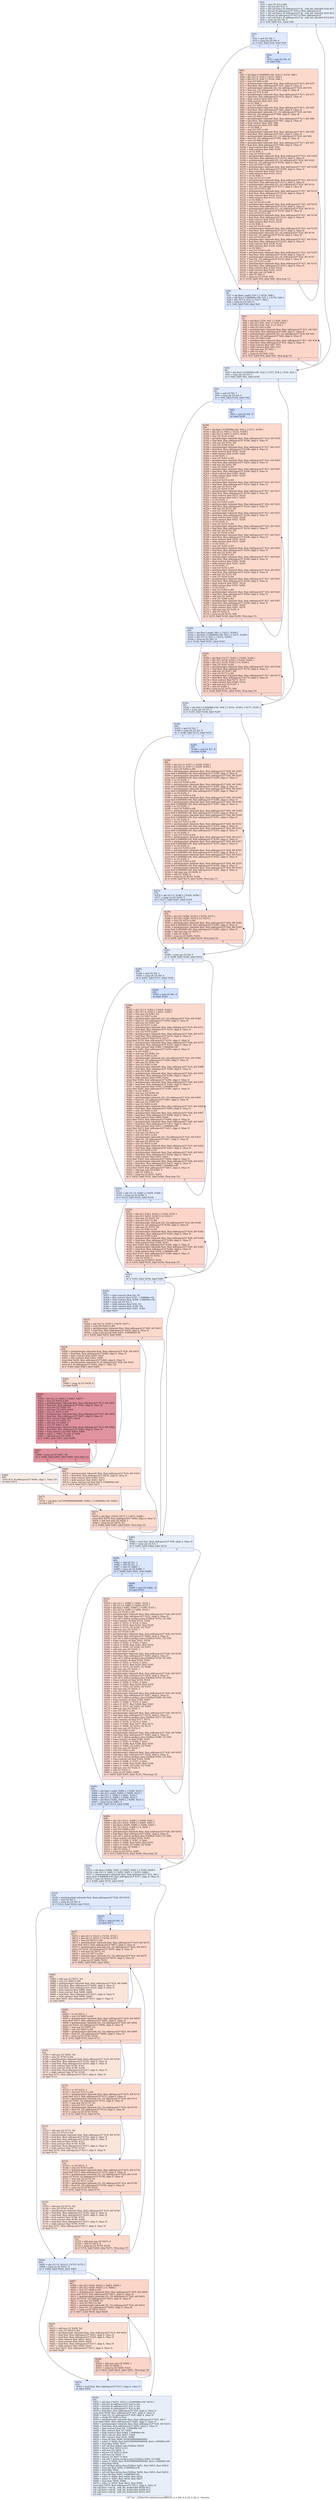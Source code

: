 digraph "CFG for '_Z20firstPeriodInductioniiiiffffiiPfS_S_S_PiS_S_S_S0_S_S0_S_' function" {
	label="CFG for '_Z20firstPeriodInductioniiiiffffiiPfS_S_S_PiS_S_S_S0_S_S0_S_' function";

	Node0x5fa3960 [shape=record,color="#3d50c3ff", style=filled, fillcolor="#cbd8ee70",label="{%22:\l  %23 = sext i32 %3 to i64\l  %24 = shl nsw i64 %23, 2\l  %25 = tail call fastcc i8 addrspace(1)* @__ockl_dm_alloc(i64 %24) #12\l  %26 = bitcast i8 addrspace(1)* %25 to float addrspace(1)*\l  %27 = tail call fastcc i8 addrspace(1)* @__ockl_dm_alloc(i64 %24) #12\l  %28 = bitcast i8 addrspace(1)* %27 to float addrspace(1)*\l  %29 = tail call fastcc i8 addrspace(1)* @__ockl_dm_alloc(i64 %23) #12\l  %30 = icmp sgt i32 %8, 0\l  br i1 %30, label %31, label %58\l|{<s0>T|<s1>F}}"];
	Node0x5fa3960:s0 -> Node0x5fa4660;
	Node0x5fa3960:s1 -> Node0x5fa46b0;
	Node0x5fa4660 [shape=record,color="#3d50c3ff", style=filled, fillcolor="#b9d0f970",label="{%31:\l31:                                               \l  %32 = and i32 %8, 7\l  %33 = icmp ult i32 %8, 8\l  br i1 %33, label %36, label %34\l|{<s0>T|<s1>F}}"];
	Node0x5fa4660:s0 -> Node0x5fa3b20;
	Node0x5fa4660:s1 -> Node0x5fa4ac0;
	Node0x5fa4ac0 [shape=record,color="#3d50c3ff", style=filled, fillcolor="#9abbff70",label="{%34:\l34:                                               \l  %35 = and i32 %8, -8\l  br label %66\l}"];
	Node0x5fa4ac0 -> Node0x5fa4c90;
	Node0x5fa3b20 [shape=record,color="#3d50c3ff", style=filled, fillcolor="#b9d0f970",label="{%36:\l36:                                               \l  %37 = phi float [ undef, %31 ], [ %156, %66 ]\l  %38 = phi float [ 0.000000e+00, %31 ], [ %156, %66 ]\l  %39 = phi i32 [ 0, %31 ], [ %157, %66 ]\l  %40 = icmp eq i32 %32, 0\l  br i1 %40, label %58, label %41\l|{<s0>T|<s1>F}}"];
	Node0x5fa3b20:s0 -> Node0x5fa46b0;
	Node0x5fa3b20:s1 -> Node0x5fa5ec0;
	Node0x5fa5ec0 [shape=record,color="#3d50c3ff", style=filled, fillcolor="#f5a08170",label="{%41:\l41:                                               \l  %42 = phi float [ %54, %41 ], [ %38, %36 ]\l  %43 = phi i32 [ %55, %41 ], [ %39, %36 ]\l  %44 = phi i32 [ %56, %41 ], [ 0, %36 ]\l  %45 = zext i32 %43 to i64\l  %46 = getelementptr inbounds float, float addrspace(1)* %11, i64 %45\l  %47 = load float, float addrspace(1)* %46, align 4, !tbaa !4\l  %48 = getelementptr inbounds i32, i32 addrspace(1)* %18, i64 %45\l  %49 = load i32, i32 addrspace(1)* %48, align 4, !tbaa !8\l  %50 = sext i32 %49 to i64\l  %51 = getelementptr inbounds float, float addrspace(1)* %17, i64 %50\l  %52 = load float, float addrspace(1)* %51, align 4, !tbaa !4\l  %53 = fmul contract float %47, %52\l  %54 = fadd contract float %42, %53\l  %55 = add nuw nsw i32 %43, 1\l  %56 = add i32 %44, 1\l  %57 = icmp eq i32 %56, %32\l  br i1 %57, label %58, label %41, !llvm.loop !10\l|{<s0>T|<s1>F}}"];
	Node0x5fa5ec0:s0 -> Node0x5fa46b0;
	Node0x5fa5ec0:s1 -> Node0x5fa5ec0;
	Node0x5fa46b0 [shape=record,color="#3d50c3ff", style=filled, fillcolor="#cbd8ee70",label="{%58:\l58:                                               \l  %59 = phi float [ 0.000000e+00, %22 ], [ %37, %36 ], [ %54, %41 ]\l  %60 = icmp sgt i32 %9, 0\l  br i1 %60, label %61, label %181\l|{<s0>T|<s1>F}}"];
	Node0x5fa46b0:s0 -> Node0x5fa7f60;
	Node0x5fa46b0:s1 -> Node0x5fa7fb0;
	Node0x5fa7f60 [shape=record,color="#3d50c3ff", style=filled, fillcolor="#b9d0f970",label="{%61:\l61:                                               \l  %62 = and i32 %9, 7\l  %63 = icmp ult i32 %9, 8\l  br i1 %63, label %160, label %64\l|{<s0>T|<s1>F}}"];
	Node0x5fa7f60:s0 -> Node0x5fa8210;
	Node0x5fa7f60:s1 -> Node0x5fa8260;
	Node0x5fa8260 [shape=record,color="#3d50c3ff", style=filled, fillcolor="#9abbff70",label="{%64:\l64:                                               \l  %65 = and i32 %9, -8\l  br label %189\l}"];
	Node0x5fa8260 -> Node0x5fa4940;
	Node0x5fa4c90 [shape=record,color="#3d50c3ff", style=filled, fillcolor="#f7a88970",label="{%66:\l66:                                               \l  %67 = phi float [ 0.000000e+00, %34 ], [ %156, %66 ]\l  %68 = phi i32 [ 0, %34 ], [ %157, %66 ]\l  %69 = phi i32 [ 0, %34 ], [ %158, %66 ]\l  %70 = zext i32 %68 to i64\l  %71 = getelementptr inbounds float, float addrspace(1)* %11, i64 %70\l  %72 = load float, float addrspace(1)* %71, align 4, !tbaa !4\l  %73 = getelementptr inbounds i32, i32 addrspace(1)* %18, i64 %70\l  %74 = load i32, i32 addrspace(1)* %73, align 4, !tbaa !8\l  %75 = sext i32 %74 to i64\l  %76 = getelementptr inbounds float, float addrspace(1)* %17, i64 %75\l  %77 = load float, float addrspace(1)* %76, align 4, !tbaa !4\l  %78 = fmul contract float %72, %77\l  %79 = fadd contract float %67, %78\l  %80 = or i32 %68, 1\l  %81 = zext i32 %80 to i64\l  %82 = getelementptr inbounds float, float addrspace(1)* %11, i64 %81\l  %83 = load float, float addrspace(1)* %82, align 4, !tbaa !4\l  %84 = getelementptr inbounds i32, i32 addrspace(1)* %18, i64 %81\l  %85 = load i32, i32 addrspace(1)* %84, align 4, !tbaa !8\l  %86 = sext i32 %85 to i64\l  %87 = getelementptr inbounds float, float addrspace(1)* %17, i64 %86\l  %88 = load float, float addrspace(1)* %87, align 4, !tbaa !4\l  %89 = fmul contract float %83, %88\l  %90 = fadd contract float %79, %89\l  %91 = or i32 %68, 2\l  %92 = zext i32 %91 to i64\l  %93 = getelementptr inbounds float, float addrspace(1)* %11, i64 %92\l  %94 = load float, float addrspace(1)* %93, align 4, !tbaa !4\l  %95 = getelementptr inbounds i32, i32 addrspace(1)* %18, i64 %92\l  %96 = load i32, i32 addrspace(1)* %95, align 4, !tbaa !8\l  %97 = sext i32 %96 to i64\l  %98 = getelementptr inbounds float, float addrspace(1)* %17, i64 %97\l  %99 = load float, float addrspace(1)* %98, align 4, !tbaa !4\l  %100 = fmul contract float %94, %99\l  %101 = fadd contract float %90, %100\l  %102 = or i32 %68, 3\l  %103 = zext i32 %102 to i64\l  %104 = getelementptr inbounds float, float addrspace(1)* %11, i64 %103\l  %105 = load float, float addrspace(1)* %104, align 4, !tbaa !4\l  %106 = getelementptr inbounds i32, i32 addrspace(1)* %18, i64 %103\l  %107 = load i32, i32 addrspace(1)* %106, align 4, !tbaa !8\l  %108 = sext i32 %107 to i64\l  %109 = getelementptr inbounds float, float addrspace(1)* %17, i64 %108\l  %110 = load float, float addrspace(1)* %109, align 4, !tbaa !4\l  %111 = fmul contract float %105, %110\l  %112 = fadd contract float %101, %111\l  %113 = or i32 %68, 4\l  %114 = zext i32 %113 to i64\l  %115 = getelementptr inbounds float, float addrspace(1)* %11, i64 %114\l  %116 = load float, float addrspace(1)* %115, align 4, !tbaa !4\l  %117 = getelementptr inbounds i32, i32 addrspace(1)* %18, i64 %114\l  %118 = load i32, i32 addrspace(1)* %117, align 4, !tbaa !8\l  %119 = sext i32 %118 to i64\l  %120 = getelementptr inbounds float, float addrspace(1)* %17, i64 %119\l  %121 = load float, float addrspace(1)* %120, align 4, !tbaa !4\l  %122 = fmul contract float %116, %121\l  %123 = fadd contract float %112, %122\l  %124 = or i32 %68, 5\l  %125 = zext i32 %124 to i64\l  %126 = getelementptr inbounds float, float addrspace(1)* %11, i64 %125\l  %127 = load float, float addrspace(1)* %126, align 4, !tbaa !4\l  %128 = getelementptr inbounds i32, i32 addrspace(1)* %18, i64 %125\l  %129 = load i32, i32 addrspace(1)* %128, align 4, !tbaa !8\l  %130 = sext i32 %129 to i64\l  %131 = getelementptr inbounds float, float addrspace(1)* %17, i64 %130\l  %132 = load float, float addrspace(1)* %131, align 4, !tbaa !4\l  %133 = fmul contract float %127, %132\l  %134 = fadd contract float %123, %133\l  %135 = or i32 %68, 6\l  %136 = zext i32 %135 to i64\l  %137 = getelementptr inbounds float, float addrspace(1)* %11, i64 %136\l  %138 = load float, float addrspace(1)* %137, align 4, !tbaa !4\l  %139 = getelementptr inbounds i32, i32 addrspace(1)* %18, i64 %136\l  %140 = load i32, i32 addrspace(1)* %139, align 4, !tbaa !8\l  %141 = sext i32 %140 to i64\l  %142 = getelementptr inbounds float, float addrspace(1)* %17, i64 %141\l  %143 = load float, float addrspace(1)* %142, align 4, !tbaa !4\l  %144 = fmul contract float %138, %143\l  %145 = fadd contract float %134, %144\l  %146 = or i32 %68, 7\l  %147 = zext i32 %146 to i64\l  %148 = getelementptr inbounds float, float addrspace(1)* %11, i64 %147\l  %149 = load float, float addrspace(1)* %148, align 4, !tbaa !4\l  %150 = getelementptr inbounds i32, i32 addrspace(1)* %18, i64 %147\l  %151 = load i32, i32 addrspace(1)* %150, align 4, !tbaa !8\l  %152 = sext i32 %151 to i64\l  %153 = getelementptr inbounds float, float addrspace(1)* %17, i64 %152\l  %154 = load float, float addrspace(1)* %153, align 4, !tbaa !4\l  %155 = fmul contract float %149, %154\l  %156 = fadd contract float %145, %155\l  %157 = add nuw nsw i32 %68, 8\l  %158 = add i32 %69, 8\l  %159 = icmp eq i32 %158, %35\l  br i1 %159, label %36, label %66, !llvm.loop !12\l|{<s0>T|<s1>F}}"];
	Node0x5fa4c90:s0 -> Node0x5fa3b20;
	Node0x5fa4c90:s1 -> Node0x5fa4c90;
	Node0x5fa8210 [shape=record,color="#3d50c3ff", style=filled, fillcolor="#b9d0f970",label="{%160:\l160:                                              \l  %161 = phi float [ undef, %61 ], [ %271, %189 ]\l  %162 = phi float [ 0.000000e+00, %61 ], [ %271, %189 ]\l  %163 = phi i32 [ 0, %61 ], [ %272, %189 ]\l  %164 = icmp eq i32 %62, 0\l  br i1 %164, label %181, label %165\l|{<s0>T|<s1>F}}"];
	Node0x5fa8210:s0 -> Node0x5fa7fb0;
	Node0x5fa8210:s1 -> Node0x5fac610;
	Node0x5fac610 [shape=record,color="#3d50c3ff", style=filled, fillcolor="#f5a08170",label="{%165:\l165:                                              \l  %166 = phi float [ %177, %165 ], [ %162, %160 ]\l  %167 = phi i32 [ %178, %165 ], [ %163, %160 ]\l  %168 = phi i32 [ %179, %165 ], [ 0, %160 ]\l  %169 = zext i32 %167 to i64\l  %170 = getelementptr inbounds float, float addrspace(1)* %16, i64 %169\l  %171 = load float, float addrspace(1)* %170, align 4, !tbaa !4\l  %172 = add nsw i32 %167, %8\l  %173 = sext i32 %172 to i64\l  %174 = getelementptr inbounds float, float addrspace(1)* %17, i64 %173\l  %175 = load float, float addrspace(1)* %174, align 4, !tbaa !4\l  %176 = fmul contract float %171, %175\l  %177 = fadd contract float %166, %176\l  %178 = add nuw nsw i32 %167, 1\l  %179 = add i32 %168, 1\l  %180 = icmp eq i32 %179, %62\l  br i1 %180, label %181, label %165, !llvm.loop !14\l|{<s0>T|<s1>F}}"];
	Node0x5fac610:s0 -> Node0x5fa7fb0;
	Node0x5fac610:s1 -> Node0x5fac610;
	Node0x5fa7fb0 [shape=record,color="#3d50c3ff", style=filled, fillcolor="#cbd8ee70",label="{%181:\l181:                                              \l  %182 = phi float [ 0.000000e+00, %58 ], [ %161, %160 ], [ %177, %165 ]\l  %183 = icmp sgt i32 %3, 0\l  br i1 %183, label %184, label %287\l|{<s0>T|<s1>F}}"];
	Node0x5fa7fb0:s0 -> Node0x5fad300;
	Node0x5fa7fb0:s1 -> Node0x5fad350;
	Node0x5fad300 [shape=record,color="#3d50c3ff", style=filled, fillcolor="#b9d0f970",label="{%184:\l184:                                              \l  %185 = and i32 %3, 7\l  %186 = icmp ult i32 %3, 8\l  br i1 %186, label %275, label %187\l|{<s0>T|<s1>F}}"];
	Node0x5fad300:s0 -> Node0x5fad5b0;
	Node0x5fad300:s1 -> Node0x5fad600;
	Node0x5fad600 [shape=record,color="#3d50c3ff", style=filled, fillcolor="#9abbff70",label="{%187:\l187:                                              \l  %188 = and i32 %3, -8\l  br label %294\l}"];
	Node0x5fad600 -> Node0x5fad7d0;
	Node0x5fa4940 [shape=record,color="#3d50c3ff", style=filled, fillcolor="#f7a88970",label="{%189:\l189:                                              \l  %190 = phi float [ 0.000000e+00, %64 ], [ %271, %189 ]\l  %191 = phi i32 [ 0, %64 ], [ %272, %189 ]\l  %192 = phi i32 [ 0, %64 ], [ %273, %189 ]\l  %193 = zext i32 %191 to i64\l  %194 = getelementptr inbounds float, float addrspace(1)* %16, i64 %193\l  %195 = load float, float addrspace(1)* %194, align 4, !tbaa !4\l  %196 = add nsw i32 %191, %8\l  %197 = sext i32 %196 to i64\l  %198 = getelementptr inbounds float, float addrspace(1)* %17, i64 %197\l  %199 = load float, float addrspace(1)* %198, align 4, !tbaa !4\l  %200 = fmul contract float %195, %199\l  %201 = fadd contract float %190, %200\l  %202 = or i32 %191, 1\l  %203 = zext i32 %202 to i64\l  %204 = getelementptr inbounds float, float addrspace(1)* %16, i64 %203\l  %205 = load float, float addrspace(1)* %204, align 4, !tbaa !4\l  %206 = add nsw i32 %202, %8\l  %207 = sext i32 %206 to i64\l  %208 = getelementptr inbounds float, float addrspace(1)* %17, i64 %207\l  %209 = load float, float addrspace(1)* %208, align 4, !tbaa !4\l  %210 = fmul contract float %205, %209\l  %211 = fadd contract float %201, %210\l  %212 = or i32 %191, 2\l  %213 = zext i32 %212 to i64\l  %214 = getelementptr inbounds float, float addrspace(1)* %16, i64 %213\l  %215 = load float, float addrspace(1)* %214, align 4, !tbaa !4\l  %216 = add nsw i32 %212, %8\l  %217 = sext i32 %216 to i64\l  %218 = getelementptr inbounds float, float addrspace(1)* %17, i64 %217\l  %219 = load float, float addrspace(1)* %218, align 4, !tbaa !4\l  %220 = fmul contract float %215, %219\l  %221 = fadd contract float %211, %220\l  %222 = or i32 %191, 3\l  %223 = zext i32 %222 to i64\l  %224 = getelementptr inbounds float, float addrspace(1)* %16, i64 %223\l  %225 = load float, float addrspace(1)* %224, align 4, !tbaa !4\l  %226 = add nsw i32 %222, %8\l  %227 = sext i32 %226 to i64\l  %228 = getelementptr inbounds float, float addrspace(1)* %17, i64 %227\l  %229 = load float, float addrspace(1)* %228, align 4, !tbaa !4\l  %230 = fmul contract float %225, %229\l  %231 = fadd contract float %221, %230\l  %232 = or i32 %191, 4\l  %233 = zext i32 %232 to i64\l  %234 = getelementptr inbounds float, float addrspace(1)* %16, i64 %233\l  %235 = load float, float addrspace(1)* %234, align 4, !tbaa !4\l  %236 = add nsw i32 %232, %8\l  %237 = sext i32 %236 to i64\l  %238 = getelementptr inbounds float, float addrspace(1)* %17, i64 %237\l  %239 = load float, float addrspace(1)* %238, align 4, !tbaa !4\l  %240 = fmul contract float %235, %239\l  %241 = fadd contract float %231, %240\l  %242 = or i32 %191, 5\l  %243 = zext i32 %242 to i64\l  %244 = getelementptr inbounds float, float addrspace(1)* %16, i64 %243\l  %245 = load float, float addrspace(1)* %244, align 4, !tbaa !4\l  %246 = add nsw i32 %242, %8\l  %247 = sext i32 %246 to i64\l  %248 = getelementptr inbounds float, float addrspace(1)* %17, i64 %247\l  %249 = load float, float addrspace(1)* %248, align 4, !tbaa !4\l  %250 = fmul contract float %245, %249\l  %251 = fadd contract float %241, %250\l  %252 = or i32 %191, 6\l  %253 = zext i32 %252 to i64\l  %254 = getelementptr inbounds float, float addrspace(1)* %16, i64 %253\l  %255 = load float, float addrspace(1)* %254, align 4, !tbaa !4\l  %256 = add nsw i32 %252, %8\l  %257 = sext i32 %256 to i64\l  %258 = getelementptr inbounds float, float addrspace(1)* %17, i64 %257\l  %259 = load float, float addrspace(1)* %258, align 4, !tbaa !4\l  %260 = fmul contract float %255, %259\l  %261 = fadd contract float %251, %260\l  %262 = or i32 %191, 7\l  %263 = zext i32 %262 to i64\l  %264 = getelementptr inbounds float, float addrspace(1)* %16, i64 %263\l  %265 = load float, float addrspace(1)* %264, align 4, !tbaa !4\l  %266 = add nsw i32 %262, %8\l  %267 = sext i32 %266 to i64\l  %268 = getelementptr inbounds float, float addrspace(1)* %17, i64 %267\l  %269 = load float, float addrspace(1)* %268, align 4, !tbaa !4\l  %270 = fmul contract float %265, %269\l  %271 = fadd contract float %261, %270\l  %272 = add nuw nsw i32 %191, 8\l  %273 = add i32 %192, 8\l  %274 = icmp eq i32 %273, %65\l  br i1 %274, label %160, label %189, !llvm.loop !15\l|{<s0>T|<s1>F}}"];
	Node0x5fa4940:s0 -> Node0x5fa8210;
	Node0x5fa4940:s1 -> Node0x5fa4940;
	Node0x5fad5b0 [shape=record,color="#3d50c3ff", style=filled, fillcolor="#b9d0f970",label="{%275:\l275:                                              \l  %276 = phi i32 [ 0, %184 ], [ %328, %294 ]\l  %277 = icmp eq i32 %185, 0\l  br i1 %277, label %287, label %278\l|{<s0>T|<s1>F}}"];
	Node0x5fad5b0:s0 -> Node0x5fad350;
	Node0x5fad5b0:s1 -> Node0x5fa7810;
	Node0x5fa7810 [shape=record,color="#3d50c3ff", style=filled, fillcolor="#f5a08170",label="{%278:\l278:                                              \l  %279 = phi i32 [ %284, %278 ], [ %276, %275 ]\l  %280 = phi i32 [ %285, %278 ], [ 0, %275 ]\l  %281 = zext i32 %279 to i64\l  %282 = getelementptr inbounds float, float addrspace(1)* %28, i64 %281\l  store float 0.000000e+00, float addrspace(1)* %282, align 4, !tbaa !4\l  %283 = getelementptr inbounds float, float addrspace(1)* %26, i64 %281\l  store float 0.000000e+00, float addrspace(1)* %283, align 4, !tbaa !4\l  %284 = add nuw nsw i32 %279, 1\l  %285 = add i32 %280, 1\l  %286 = icmp eq i32 %285, %185\l  br i1 %286, label %287, label %278, !llvm.loop !16\l|{<s0>T|<s1>F}}"];
	Node0x5fa7810:s0 -> Node0x5fad350;
	Node0x5fa7810:s1 -> Node0x5fa7810;
	Node0x5fad350 [shape=record,color="#3d50c3ff", style=filled, fillcolor="#cbd8ee70",label="{%287:\l287:                                              \l  %288 = icmp sgt i32 %0, 0\l  br i1 %288, label %289, label %355\l|{<s0>T|<s1>F}}"];
	Node0x5fad350:s0 -> Node0x5fa6d80;
	Node0x5fad350:s1 -> Node0x5fa6dd0;
	Node0x5fa6d80 [shape=record,color="#3d50c3ff", style=filled, fillcolor="#b9d0f970",label="{%289:\l289:                                              \l  %290 = and i32 %0, 3\l  %291 = icmp ult i32 %0, 4\l  br i1 %291, label %331, label %292\l|{<s0>T|<s1>F}}"];
	Node0x5fa6d80:s0 -> Node0x5fa6fa0;
	Node0x5fa6d80:s1 -> Node0x5fb26f0;
	Node0x5fb26f0 [shape=record,color="#3d50c3ff", style=filled, fillcolor="#9abbff70",label="{%292:\l292:                                              \l  %293 = and i32 %0, -4\l  br label %364\l}"];
	Node0x5fb26f0 -> Node0x5fb28c0;
	Node0x5fad7d0 [shape=record,color="#3d50c3ff", style=filled, fillcolor="#f7a88970",label="{%294:\l294:                                              \l  %295 = phi i32 [ 0, %187 ], [ %328, %294 ]\l  %296 = phi i32 [ 0, %187 ], [ %329, %294 ]\l  %297 = zext i32 %295 to i64\l  %298 = getelementptr inbounds float, float addrspace(1)* %28, i64 %297\l  store float 0.000000e+00, float addrspace(1)* %298, align 4, !tbaa !4\l  %299 = getelementptr inbounds float, float addrspace(1)* %26, i64 %297\l  store float 0.000000e+00, float addrspace(1)* %299, align 4, !tbaa !4\l  %300 = or i32 %295, 1\l  %301 = zext i32 %300 to i64\l  %302 = getelementptr inbounds float, float addrspace(1)* %28, i64 %301\l  store float 0.000000e+00, float addrspace(1)* %302, align 4, !tbaa !4\l  %303 = getelementptr inbounds float, float addrspace(1)* %26, i64 %301\l  store float 0.000000e+00, float addrspace(1)* %303, align 4, !tbaa !4\l  %304 = or i32 %295, 2\l  %305 = zext i32 %304 to i64\l  %306 = getelementptr inbounds float, float addrspace(1)* %28, i64 %305\l  store float 0.000000e+00, float addrspace(1)* %306, align 4, !tbaa !4\l  %307 = getelementptr inbounds float, float addrspace(1)* %26, i64 %305\l  store float 0.000000e+00, float addrspace(1)* %307, align 4, !tbaa !4\l  %308 = or i32 %295, 3\l  %309 = zext i32 %308 to i64\l  %310 = getelementptr inbounds float, float addrspace(1)* %28, i64 %309\l  store float 0.000000e+00, float addrspace(1)* %310, align 4, !tbaa !4\l  %311 = getelementptr inbounds float, float addrspace(1)* %26, i64 %309\l  store float 0.000000e+00, float addrspace(1)* %311, align 4, !tbaa !4\l  %312 = or i32 %295, 4\l  %313 = zext i32 %312 to i64\l  %314 = getelementptr inbounds float, float addrspace(1)* %28, i64 %313\l  store float 0.000000e+00, float addrspace(1)* %314, align 4, !tbaa !4\l  %315 = getelementptr inbounds float, float addrspace(1)* %26, i64 %313\l  store float 0.000000e+00, float addrspace(1)* %315, align 4, !tbaa !4\l  %316 = or i32 %295, 5\l  %317 = zext i32 %316 to i64\l  %318 = getelementptr inbounds float, float addrspace(1)* %28, i64 %317\l  store float 0.000000e+00, float addrspace(1)* %318, align 4, !tbaa !4\l  %319 = getelementptr inbounds float, float addrspace(1)* %26, i64 %317\l  store float 0.000000e+00, float addrspace(1)* %319, align 4, !tbaa !4\l  %320 = or i32 %295, 6\l  %321 = zext i32 %320 to i64\l  %322 = getelementptr inbounds float, float addrspace(1)* %28, i64 %321\l  store float 0.000000e+00, float addrspace(1)* %322, align 4, !tbaa !4\l  %323 = getelementptr inbounds float, float addrspace(1)* %26, i64 %321\l  store float 0.000000e+00, float addrspace(1)* %323, align 4, !tbaa !4\l  %324 = or i32 %295, 7\l  %325 = zext i32 %324 to i64\l  %326 = getelementptr inbounds float, float addrspace(1)* %28, i64 %325\l  store float 0.000000e+00, float addrspace(1)* %326, align 4, !tbaa !4\l  %327 = getelementptr inbounds float, float addrspace(1)* %26, i64 %325\l  store float 0.000000e+00, float addrspace(1)* %327, align 4, !tbaa !4\l  %328 = add nuw nsw i32 %295, 8\l  %329 = add i32 %296, 8\l  %330 = icmp eq i32 %329, %188\l  br i1 %330, label %275, label %294, !llvm.loop !17\l|{<s0>T|<s1>F}}"];
	Node0x5fad7d0:s0 -> Node0x5fad5b0;
	Node0x5fad7d0:s1 -> Node0x5fad7d0;
	Node0x5fa6fa0 [shape=record,color="#3d50c3ff", style=filled, fillcolor="#b9d0f970",label="{%331:\l331:                                              \l  %332 = phi i32 [ 0, %289 ], [ %430, %364 ]\l  %333 = icmp eq i32 %290, 0\l  br i1 %333, label %355, label %334\l|{<s0>T|<s1>F}}"];
	Node0x5fa6fa0:s0 -> Node0x5fa6dd0;
	Node0x5fa6fa0:s1 -> Node0x5fb4fc0;
	Node0x5fb4fc0 [shape=record,color="#3d50c3ff", style=filled, fillcolor="#f5a08170",label="{%334:\l334:                                              \l  %335 = phi i32 [ %352, %334 ], [ %332, %331 ]\l  %336 = phi i32 [ %353, %334 ], [ 0, %331 ]\l  %337 = mul nsw i32 %335, %1\l  %338 = sext i32 %337 to i64\l  %339 = getelementptr inbounds i32, i32 addrspace(1)* %14, i64 %338\l  %340 = load i32, i32 addrspace(1)* %339, align 4, !tbaa !8\l  %341 = add nsw i32 %335, %0\l  %342 = sext i32 %341 to i64\l  %343 = getelementptr inbounds float, float addrspace(1)* %19, i64 %342\l  %344 = load float, float addrspace(1)* %343, align 4, !tbaa !4\l  %345 = sext i32 %340 to i64\l  %346 = getelementptr inbounds float, float addrspace(1)* %26, i64 %345\l  %347 = load float, float addrspace(1)* %346, align 4, !tbaa !4\l  %348 = fadd contract float %344, %347\l  store float %348, float addrspace(1)* %346, align 4, !tbaa !4\l  %349 = getelementptr inbounds float, float addrspace(1)* %28, i64 %345\l  %350 = load float, float addrspace(1)* %349, align 4, !tbaa !4\l  %351 = fadd contract float %350, 1.000000e+00\l  store float %351, float addrspace(1)* %349, align 4, !tbaa !4\l  %352 = add nuw nsw i32 %335, 1\l  %353 = add i32 %336, 1\l  %354 = icmp eq i32 %353, %290\l  br i1 %354, label %355, label %334, !llvm.loop !18\l|{<s0>T|<s1>F}}"];
	Node0x5fb4fc0:s0 -> Node0x5fa6dd0;
	Node0x5fb4fc0:s1 -> Node0x5fb4fc0;
	Node0x5fa6dd0 [shape=record,color="#3d50c3ff", style=filled, fillcolor="#cbd8ee70",label="{%355:\l355:                                              \l  br i1 %183, label %356, label %481\l|{<s0>T|<s1>F}}"];
	Node0x5fa6dd0:s0 -> Node0x5fb6300;
	Node0x5fa6dd0:s1 -> Node0x5fb6350;
	Node0x5fb6300 [shape=record,color="#3d50c3ff", style=filled, fillcolor="#b9d0f970",label="{%356:\l356:                                              \l  %357 = fmul contract float %4, %7\l  %358 = fdiv contract float %357, 1.000000e+02\l  %359 = fadd contract float %358, 1.000000e+00\l  %360 = icmp sgt i32 %2, 0\l  %361 = fadd contract float %59, %5\l  %362 = fmul contract float %182, %6\l  %363 = fsub contract float %361, %362\l  br label %433\l}"];
	Node0x5fb6300 -> Node0x5fb6880;
	Node0x5fb28c0 [shape=record,color="#3d50c3ff", style=filled, fillcolor="#f7a88970",label="{%364:\l364:                                              \l  %365 = phi i32 [ 0, %292 ], [ %430, %364 ]\l  %366 = phi i32 [ 0, %292 ], [ %431, %364 ]\l  %367 = mul nsw i32 %365, %1\l  %368 = sext i32 %367 to i64\l  %369 = getelementptr inbounds i32, i32 addrspace(1)* %14, i64 %368\l  %370 = load i32, i32 addrspace(1)* %369, align 4, !tbaa !8\l  %371 = add nsw i32 %365, %0\l  %372 = sext i32 %371 to i64\l  %373 = getelementptr inbounds float, float addrspace(1)* %19, i64 %372\l  %374 = load float, float addrspace(1)* %373, align 4, !tbaa !4\l  %375 = sext i32 %370 to i64\l  %376 = getelementptr inbounds float, float addrspace(1)* %26, i64 %375\l  %377 = load float, float addrspace(1)* %376, align 4, !tbaa !4\l  %378 = fadd contract float %374, %377\l  store float %378, float addrspace(1)* %376, align 4, !tbaa !4\l  %379 = getelementptr inbounds float, float addrspace(1)* %28, i64 %375\l  %380 = load float, float addrspace(1)* %379, align 4, !tbaa !4\l  %381 = fadd contract float %380, 1.000000e+00\l  store float %381, float addrspace(1)* %379, align 4, !tbaa !4\l  %382 = or i32 %365, 1\l  %383 = mul nsw i32 %382, %1\l  %384 = sext i32 %383 to i64\l  %385 = getelementptr inbounds i32, i32 addrspace(1)* %14, i64 %384\l  %386 = load i32, i32 addrspace(1)* %385, align 4, !tbaa !8\l  %387 = add nsw i32 %382, %0\l  %388 = sext i32 %387 to i64\l  %389 = getelementptr inbounds float, float addrspace(1)* %19, i64 %388\l  %390 = load float, float addrspace(1)* %389, align 4, !tbaa !4\l  %391 = sext i32 %386 to i64\l  %392 = getelementptr inbounds float, float addrspace(1)* %26, i64 %391\l  %393 = load float, float addrspace(1)* %392, align 4, !tbaa !4\l  %394 = fadd contract float %390, %393\l  store float %394, float addrspace(1)* %392, align 4, !tbaa !4\l  %395 = getelementptr inbounds float, float addrspace(1)* %28, i64 %391\l  %396 = load float, float addrspace(1)* %395, align 4, !tbaa !4\l  %397 = fadd contract float %396, 1.000000e+00\l  store float %397, float addrspace(1)* %395, align 4, !tbaa !4\l  %398 = or i32 %365, 2\l  %399 = mul nsw i32 %398, %1\l  %400 = sext i32 %399 to i64\l  %401 = getelementptr inbounds i32, i32 addrspace(1)* %14, i64 %400\l  %402 = load i32, i32 addrspace(1)* %401, align 4, !tbaa !8\l  %403 = add nsw i32 %398, %0\l  %404 = sext i32 %403 to i64\l  %405 = getelementptr inbounds float, float addrspace(1)* %19, i64 %404\l  %406 = load float, float addrspace(1)* %405, align 4, !tbaa !4\l  %407 = sext i32 %402 to i64\l  %408 = getelementptr inbounds float, float addrspace(1)* %26, i64 %407\l  %409 = load float, float addrspace(1)* %408, align 4, !tbaa !4\l  %410 = fadd contract float %406, %409\l  store float %410, float addrspace(1)* %408, align 4, !tbaa !4\l  %411 = getelementptr inbounds float, float addrspace(1)* %28, i64 %407\l  %412 = load float, float addrspace(1)* %411, align 4, !tbaa !4\l  %413 = fadd contract float %412, 1.000000e+00\l  store float %413, float addrspace(1)* %411, align 4, !tbaa !4\l  %414 = or i32 %365, 3\l  %415 = mul nsw i32 %414, %1\l  %416 = sext i32 %415 to i64\l  %417 = getelementptr inbounds i32, i32 addrspace(1)* %14, i64 %416\l  %418 = load i32, i32 addrspace(1)* %417, align 4, !tbaa !8\l  %419 = add nsw i32 %414, %0\l  %420 = sext i32 %419 to i64\l  %421 = getelementptr inbounds float, float addrspace(1)* %19, i64 %420\l  %422 = load float, float addrspace(1)* %421, align 4, !tbaa !4\l  %423 = sext i32 %418 to i64\l  %424 = getelementptr inbounds float, float addrspace(1)* %26, i64 %423\l  %425 = load float, float addrspace(1)* %424, align 4, !tbaa !4\l  %426 = fadd contract float %422, %425\l  store float %426, float addrspace(1)* %424, align 4, !tbaa !4\l  %427 = getelementptr inbounds float, float addrspace(1)* %28, i64 %423\l  %428 = load float, float addrspace(1)* %427, align 4, !tbaa !4\l  %429 = fadd contract float %428, 1.000000e+00\l  store float %429, float addrspace(1)* %427, align 4, !tbaa !4\l  %430 = add nuw nsw i32 %365, 4\l  %431 = add i32 %366, 4\l  %432 = icmp eq i32 %431, %293\l  br i1 %432, label %331, label %364, !llvm.loop !19\l|{<s0>T|<s1>F}}"];
	Node0x5fb28c0:s0 -> Node0x5fa6fa0;
	Node0x5fb28c0:s1 -> Node0x5fb28c0;
	Node0x5fb6880 [shape=record,color="#3d50c3ff", style=filled, fillcolor="#f7a88970",label="{%433:\l433:                                              \l  %434 = phi i32 [ 0, %356 ], [ %479, %477 ]\l  %435 = zext i32 %434 to i64\l  %436 = getelementptr inbounds float, float addrspace(1)* %28, i64 %435\l  %437 = load float, float addrspace(1)* %436, align 4, !tbaa !4\l  %438 = fcmp contract ogt float %437, 0.000000e+00\l  br i1 %438, label %439, label %481\l|{<s0>T|<s1>F}}"];
	Node0x5fb6880:s0 -> Node0x5fb4540;
	Node0x5fb6880:s1 -> Node0x5fb6350;
	Node0x5fb4540 [shape=record,color="#3d50c3ff", style=filled, fillcolor="#f7a88970",label="{%439:\l439:                                              \l  %440 = getelementptr inbounds float, float addrspace(1)* %26, i64 %435\l  %441 = load float, float addrspace(1)* %440, align 4, !tbaa !4\l  %442 = fmul contract float %359, %437\l  %443 = fdiv contract float %441, %442\l  store float %443, float addrspace(1)* %440, align 4, !tbaa !4\l  %444 = getelementptr inbounds i8, i8 addrspace(1)* %29, i64 %435\l  store i8 1, i8 addrspace(1)* %444, align 1, !tbaa !20\l  br i1 %360, label %445, label %469\l|{<s0>T|<s1>F}}"];
	Node0x5fb4540:s0 -> Node0x5fb11a0;
	Node0x5fb4540:s1 -> Node0x5fb1230;
	Node0x5fb11a0 [shape=record,color="#3d50c3ff", style=filled, fillcolor="#f7bca170",label="{%445:\l445:                                              \l  %446 = icmp eq i32 %434, 0\l  br label %449\l}"];
	Node0x5fb11a0 -> Node0x5fb1400;
	Node0x5fb14c0 [shape=record,color="#b70d28ff", style=filled, fillcolor="#b70d2870",label="{%447:\l447:                                              \l  %448 = icmp eq i32 %467, %2\l  br i1 %448, label %469, label %449, !llvm.loop !22\l|{<s0>T|<s1>F}}"];
	Node0x5fb14c0:s0 -> Node0x5fb1230;
	Node0x5fb14c0:s1 -> Node0x5fb1400;
	Node0x5fb1400 [shape=record,color="#b70d28ff", style=filled, fillcolor="#b70d2870",label="{%449:\l449:                                              \l  %450 = phi i32 [ 0, %445 ], [ %467, %447 ]\l  %451 = zext i32 %450 to i64\l  %452 = getelementptr inbounds float, float addrspace(1)* %12, i64 %451\l  %453 = load float, float addrspace(1)* %452, align 4, !tbaa !4\l  %454 = mul nsw i32 %450, %3\l  %455 = add nsw i32 %454, %434\l  %456 = sext i32 %455 to i64\l  %457 = getelementptr inbounds float, float addrspace(1)* %15, i64 %456\l  %458 = load float, float addrspace(1)* %457, align 4, !tbaa !4\l  %459 = fmul contract float %453, %458\l  %460 = mul nsw i32 %450, %2\l  %461 = add nsw i32 %460, 3\l  %462 = sext i32 %461 to i64\l  %463 = getelementptr inbounds float, float addrspace(1)* %13, i64 %462\l  %464 = load float, float addrspace(1)* %463, align 4, !tbaa !4\l  %465 = fcmp contract uge float %459, %464\l  %466 = select i1 %465, i1 true, i1 %446\l  %467 = add nuw nsw i32 %450, 1\l  br i1 %466, label %447, label %468\l|{<s0>T|<s1>F}}"];
	Node0x5fb1400:s0 -> Node0x5fb14c0;
	Node0x5fb1400:s1 -> Node0x5fb1fd0;
	Node0x5fb1fd0 [shape=record,color="#3d50c3ff", style=filled, fillcolor="#ecd3c570",label="{%468:\l468:                                              \l  store i8 0, i8 addrspace(1)* %444, align 1, !tbaa !20\l  br label %475\l}"];
	Node0x5fb1fd0 -> Node0x5fbc8c0;
	Node0x5fb1230 [shape=record,color="#3d50c3ff", style=filled, fillcolor="#f7b99e70",label="{%469:\l469:                                              \l  %470 = getelementptr inbounds float, float addrspace(1)* %10, i64 %435\l  %471 = load float, float addrspace(1)* %470, align 4, !tbaa !4\l  %472 = fmul contract float %363, %471\l  %473 = fadd contract float %443, %472\l  %474 = fcmp contract ogt float %473, 0.000000e+00\l  br i1 %474, label %475, label %477\l|{<s0>T|<s1>F}}"];
	Node0x5fb1230:s0 -> Node0x5fbc8c0;
	Node0x5fb1230:s1 -> Node0x5fb41f0;
	Node0x5fbc8c0 [shape=record,color="#3d50c3ff", style=filled, fillcolor="#f7bca170",label="{%475:\l475:                                              \l  %476 = phi float [ 0x7FF8000000000000, %468 ], [ 0.000000e+00, %469 ]\l  br label %477\l}"];
	Node0x5fbc8c0 -> Node0x5fb41f0;
	Node0x5fb41f0 [shape=record,color="#3d50c3ff", style=filled, fillcolor="#f7a88970",label="{%477:\l477:                                              \l  %478 = phi float [ %476, %475 ], [ %473, %469 ]\l  store float %478, float addrspace(1)* %440, align 4, !tbaa !4\l  %479 = add nuw nsw i32 %434, 1\l  %480 = icmp eq i32 %479, %3\l  br i1 %480, label %481, label %433, !llvm.loop !23\l|{<s0>T|<s1>F}}"];
	Node0x5fb41f0:s0 -> Node0x5fb6350;
	Node0x5fb41f0:s1 -> Node0x5fb6880;
	Node0x5fb6350 [shape=record,color="#3d50c3ff", style=filled, fillcolor="#cbd8ee70",label="{%481:\l481:                                              \l  %482 = load float, float addrspace(1)* %26, align 4, !tbaa !4\l  %483 = icmp sgt i32 %3, 1\l  br i1 %483, label %484, label %514\l|{<s0>T|<s1>F}}"];
	Node0x5fb6350:s0 -> Node0x5fbd2a0;
	Node0x5fb6350:s1 -> Node0x5fbd2f0;
	Node0x5fbd2a0 [shape=record,color="#3d50c3ff", style=filled, fillcolor="#aec9fc70",label="{%484:\l484:                                              \l  %485 = add i32 %3, -1\l  %486 = add i32 %3, -2\l  %487 = and i32 %485, 7\l  %488 = icmp ult i32 %486, 7\l  br i1 %488, label %491, label %489\l|{<s0>T|<s1>F}}"];
	Node0x5fbd2a0:s0 -> Node0x5fbd630;
	Node0x5fbd2a0:s1 -> Node0x5fbd680;
	Node0x5fbd680 [shape=record,color="#3d50c3ff", style=filled, fillcolor="#93b5fe70",label="{%489:\l489:                                              \l  %490 = and i32 %485, -8\l  br label %525\l}"];
	Node0x5fbd680 -> Node0x5fbd850;
	Node0x5fbd630 [shape=record,color="#3d50c3ff", style=filled, fillcolor="#aec9fc70",label="{%491:\l491:                                              \l  %492 = phi float [ undef, %484 ], [ %599, %525 ]\l  %493 = phi i32 [ undef, %484 ], [ %600, %525 ]\l  %494 = phi i32 [ 1, %484 ], [ %601, %525 ]\l  %495 = phi i32 [ 0, %484 ], [ %600, %525 ]\l  %496 = phi float [ %482, %484 ], [ %599, %525 ]\l  %497 = icmp eq i32 %487, 0\l  br i1 %497, label %514, label %498\l|{<s0>T|<s1>F}}"];
	Node0x5fbd630:s0 -> Node0x5fbd2f0;
	Node0x5fbd630:s1 -> Node0x5fbdd90;
	Node0x5fbdd90 [shape=record,color="#3d50c3ff", style=filled, fillcolor="#f7a88970",label="{%498:\l498:                                              \l  %499 = phi i32 [ %511, %498 ], [ %494, %491 ]\l  %500 = phi i32 [ %510, %498 ], [ %495, %491 ]\l  %501 = phi float [ %509, %498 ], [ %496, %491 ]\l  %502 = phi i32 [ %512, %498 ], [ 0, %491 ]\l  %503 = zext i32 %499 to i64\l  %504 = getelementptr inbounds float, float addrspace(1)* %26, i64 %503\l  %505 = load float, float addrspace(1)* %504, align 4, !tbaa !4\l  %506 = tail call i1 @llvm.amdgcn.class.f32(float %505, i32 504)\l  %507 = fcmp contract olt float %505, %501\l  %508 = select i1 %506, i1 %507, i1 false\l  %509 = select i1 %508, float %505, float %501\l  %510 = select i1 %508, i32 %499, i32 %500\l  %511 = add nuw nsw i32 %499, 1\l  %512 = add i32 %502, 1\l  %513 = icmp eq i32 %512, %487\l  br i1 %513, label %514, label %498, !llvm.loop !24\l|{<s0>T|<s1>F}}"];
	Node0x5fbdd90:s0 -> Node0x5fbd2f0;
	Node0x5fbdd90:s1 -> Node0x5fbdd90;
	Node0x5fbd2f0 [shape=record,color="#3d50c3ff", style=filled, fillcolor="#cbd8ee70",label="{%514:\l514:                                              \l  %515 = phi float [ %482, %481 ], [ %492, %491 ], [ %509, %498 ]\l  %516 = phi i32 [ 0, %481 ], [ %493, %491 ], [ %510, %498 ]\l  %517 = getelementptr inbounds float, float addrspace(1)* %21, i64 2\l  store float 0.000000e+00, float addrspace(1)* %517, align 4, !tbaa !4\l  %518 = sext i32 %516 to i64\l  br i1 %288, label %519, label %634\l|{<s0>T|<s1>F}}"];
	Node0x5fbd2f0:s0 -> Node0x5fb0130;
	Node0x5fbd2f0:s1 -> Node0x5fb0180;
	Node0x5fb0130 [shape=record,color="#3d50c3ff", style=filled, fillcolor="#b9d0f970",label="{%519:\l519:                                              \l  %520 = getelementptr inbounds float, float addrspace(1)* %26, i64 %518\l  %521 = and i32 %0, 3\l  %522 = icmp ult i32 %0, 4\l  br i1 %522, label %604, label %523\l|{<s0>T|<s1>F}}"];
	Node0x5fb0130:s0 -> Node0x5fb0480;
	Node0x5fb0130:s1 -> Node0x5fb04d0;
	Node0x5fb04d0 [shape=record,color="#3d50c3ff", style=filled, fillcolor="#9abbff70",label="{%523:\l523:                                              \l  %524 = and i32 %0, -4\l  br label %671\l}"];
	Node0x5fb04d0 -> Node0x5fb06a0;
	Node0x5fbd850 [shape=record,color="#3d50c3ff", style=filled, fillcolor="#f7b39670",label="{%525:\l525:                                              \l  %526 = phi i32 [ 1, %489 ], [ %601, %525 ]\l  %527 = phi i32 [ 0, %489 ], [ %600, %525 ]\l  %528 = phi float [ %482, %489 ], [ %599, %525 ]\l  %529 = phi i32 [ 0, %489 ], [ %602, %525 ]\l  %530 = zext i32 %526 to i64\l  %531 = getelementptr inbounds float, float addrspace(1)* %26, i64 %530\l  %532 = load float, float addrspace(1)* %531, align 4, !tbaa !4\l  %533 = tail call i1 @llvm.amdgcn.class.f32(float %532, i32 504)\l  %534 = fcmp contract olt float %532, %528\l  %535 = select i1 %533, i1 %534, i1 false\l  %536 = select i1 %535, float %532, float %528\l  %537 = select i1 %535, i32 %526, i32 %527\l  %538 = add nuw nsw i32 %526, 1\l  %539 = zext i32 %538 to i64\l  %540 = getelementptr inbounds float, float addrspace(1)* %26, i64 %539\l  %541 = load float, float addrspace(1)* %540, align 4, !tbaa !4\l  %542 = tail call i1 @llvm.amdgcn.class.f32(float %541, i32 504)\l  %543 = fcmp contract olt float %541, %536\l  %544 = select i1 %542, i1 %543, i1 false\l  %545 = select i1 %544, float %541, float %536\l  %546 = select i1 %544, i32 %538, i32 %537\l  %547 = add nuw nsw i32 %526, 2\l  %548 = zext i32 %547 to i64\l  %549 = getelementptr inbounds float, float addrspace(1)* %26, i64 %548\l  %550 = load float, float addrspace(1)* %549, align 4, !tbaa !4\l  %551 = tail call i1 @llvm.amdgcn.class.f32(float %550, i32 504)\l  %552 = fcmp contract olt float %550, %545\l  %553 = select i1 %551, i1 %552, i1 false\l  %554 = select i1 %553, float %550, float %545\l  %555 = select i1 %553, i32 %547, i32 %546\l  %556 = add nuw nsw i32 %526, 3\l  %557 = zext i32 %556 to i64\l  %558 = getelementptr inbounds float, float addrspace(1)* %26, i64 %557\l  %559 = load float, float addrspace(1)* %558, align 4, !tbaa !4\l  %560 = tail call i1 @llvm.amdgcn.class.f32(float %559, i32 504)\l  %561 = fcmp contract olt float %559, %554\l  %562 = select i1 %560, i1 %561, i1 false\l  %563 = select i1 %562, float %559, float %554\l  %564 = select i1 %562, i32 %556, i32 %555\l  %565 = add nuw nsw i32 %526, 4\l  %566 = zext i32 %565 to i64\l  %567 = getelementptr inbounds float, float addrspace(1)* %26, i64 %566\l  %568 = load float, float addrspace(1)* %567, align 4, !tbaa !4\l  %569 = tail call i1 @llvm.amdgcn.class.f32(float %568, i32 504)\l  %570 = fcmp contract olt float %568, %563\l  %571 = select i1 %569, i1 %570, i1 false\l  %572 = select i1 %571, float %568, float %563\l  %573 = select i1 %571, i32 %565, i32 %564\l  %574 = add nuw nsw i32 %526, 5\l  %575 = zext i32 %574 to i64\l  %576 = getelementptr inbounds float, float addrspace(1)* %26, i64 %575\l  %577 = load float, float addrspace(1)* %576, align 4, !tbaa !4\l  %578 = tail call i1 @llvm.amdgcn.class.f32(float %577, i32 504)\l  %579 = fcmp contract olt float %577, %572\l  %580 = select i1 %578, i1 %579, i1 false\l  %581 = select i1 %580, float %577, float %572\l  %582 = select i1 %580, i32 %574, i32 %573\l  %583 = add nuw nsw i32 %526, 6\l  %584 = zext i32 %583 to i64\l  %585 = getelementptr inbounds float, float addrspace(1)* %26, i64 %584\l  %586 = load float, float addrspace(1)* %585, align 4, !tbaa !4\l  %587 = tail call i1 @llvm.amdgcn.class.f32(float %586, i32 504)\l  %588 = fcmp contract olt float %586, %581\l  %589 = select i1 %587, i1 %588, i1 false\l  %590 = select i1 %589, float %586, float %581\l  %591 = select i1 %589, i32 %583, i32 %582\l  %592 = add nuw nsw i32 %526, 7\l  %593 = zext i32 %592 to i64\l  %594 = getelementptr inbounds float, float addrspace(1)* %26, i64 %593\l  %595 = load float, float addrspace(1)* %594, align 4, !tbaa !4\l  %596 = tail call i1 @llvm.amdgcn.class.f32(float %595, i32 504)\l  %597 = fcmp contract olt float %595, %590\l  %598 = select i1 %596, i1 %597, i1 false\l  %599 = select i1 %598, float %595, float %590\l  %600 = select i1 %598, i32 %592, i32 %591\l  %601 = add nuw nsw i32 %526, 8\l  %602 = add i32 %529, 8\l  %603 = icmp eq i32 %602, %490\l  br i1 %603, label %491, label %525, !llvm.loop !25\l|{<s0>T|<s1>F}}"];
	Node0x5fbd850:s0 -> Node0x5fbd630;
	Node0x5fbd850:s1 -> Node0x5fbd850;
	Node0x5fb0480 [shape=record,color="#3d50c3ff", style=filled, fillcolor="#b9d0f970",label="{%604:\l604:                                              \l  %605 = phi i32 [ 0, %519 ], [ %753, %752 ]\l  %606 = icmp eq i32 %521, 0\l  br i1 %606, label %632, label %607\l|{<s0>T|<s1>F}}"];
	Node0x5fb0480:s0 -> Node0x5fc4700;
	Node0x5fb0480:s1 -> Node0x5fc4750;
	Node0x5fc4750 [shape=record,color="#3d50c3ff", style=filled, fillcolor="#f5a08170",label="{%607:\l607:                                              \l  %608 = phi i32 [ %629, %628 ], [ %605, %604 ]\l  %609 = phi i32 [ %630, %628 ], [ 0, %604 ]\l  %610 = zext i32 %608 to i64\l  %611 = getelementptr inbounds float, float addrspace(1)* %19, i64 %610\l  store float %515, float addrspace(1)* %611, align 4, !tbaa !4\l  %612 = getelementptr inbounds i32, i32 addrspace(1)* %20, i64 %610\l  store i32 %516, i32 addrspace(1)* %612, align 4, !tbaa !8\l  %613 = mul nsw i32 %608, %1\l  %614 = sext i32 %613 to i64\l  %615 = getelementptr inbounds i32, i32 addrspace(1)* %14, i64 %614\l  %616 = load i32, i32 addrspace(1)* %615, align 4, !tbaa !8\l  %617 = icmp eq i32 %616, %516\l  br i1 %617, label %618, label %628\l|{<s0>T|<s1>F}}"];
	Node0x5fc4750:s0 -> Node0x5fc5030;
	Node0x5fc4750:s1 -> Node0x5fc4890;
	Node0x5fc5030 [shape=record,color="#3d50c3ff", style=filled, fillcolor="#f7bca170",label="{%618:\l618:                                              \l  %619 = add nsw i32 %608, %0\l  %620 = sext i32 %619 to i64\l  %621 = getelementptr inbounds float, float addrspace(1)* %19, i64 %620\l  %622 = load float, float addrspace(1)* %621, align 4, !tbaa !4\l  %623 = load float, float addrspace(1)* %520, align 4, !tbaa !4\l  %624 = fsub contract float %622, %623\l  %625 = fmul contract float %624, %624\l  %626 = load float, float addrspace(1)* %517, align 4, !tbaa !4\l  %627 = fadd contract float %626, %625\l  store float %627, float addrspace(1)* %517, align 4, !tbaa !4\l  br label %628\l}"];
	Node0x5fc5030 -> Node0x5fc4890;
	Node0x5fc4890 [shape=record,color="#3d50c3ff", style=filled, fillcolor="#f5a08170",label="{%628:\l628:                                              \l  %629 = add nuw nsw i32 %608, 1\l  %630 = add i32 %609, 1\l  %631 = icmp eq i32 %630, %521\l  br i1 %631, label %632, label %607, !llvm.loop !26\l|{<s0>T|<s1>F}}"];
	Node0x5fc4890:s0 -> Node0x5fc4700;
	Node0x5fc4890:s1 -> Node0x5fc4750;
	Node0x5fc4700 [shape=record,color="#3d50c3ff", style=filled, fillcolor="#b9d0f970",label="{%632:\l632:                                              \l  %633 = load float, float addrspace(1)* %517, align 4, !tbaa !4\l  br label %634\l}"];
	Node0x5fc4700 -> Node0x5fb0180;
	Node0x5fb0180 [shape=record,color="#3d50c3ff", style=filled, fillcolor="#cbd8ee70",label="{%634:\l634:                                              \l  %635 = phi float [ %633, %632 ], [ 0.000000e+00, %514 ]\l  %636 = ptrtoint i8 addrspace(1)* %29 to i64\l  %637 = ptrtoint i8 addrspace(1)* %27 to i64\l  %638 = ptrtoint i8 addrspace(1)* %25 to i64\l  %639 = load float, float addrspace(1)* %19, align 4, !tbaa !4\l  store float %639, float addrspace(1)* %21, align 4, !tbaa !4\l  %640 = load i32, i32 addrspace(1)* %20, align 4, !tbaa !8\l  %641 = sitofp i32 %640 to float\l  %642 = getelementptr inbounds float, float addrspace(1)* %21, i64 1\l  store float %641, float addrspace(1)* %642, align 4, !tbaa !4\l  %643 = getelementptr inbounds float, float addrspace(1)* %28, i64 %518\l  %644 = load float, float addrspace(1)* %643, align 4, !tbaa !4\l  %645 = fmul contract float %4, 1.000000e+02\l  %646 = fdiv contract float %7, %645\l  %647 = fadd contract float %646, 1.000000e+00\l  %648 = fmul contract float %647, %644\l  %649 = fdiv contract float %635, %648\l  %650 = fcmp olt float %649, 0x39F0000000000000\l  %651 = select i1 %650, float 0x41F0000000000000, float 1.000000e+00\l  %652 = fmul float %649, %651\l  %653 = tail call float @llvm.sqrt.f32(float %652)\l  %654 = bitcast float %653 to i32\l  %655 = add nsw i32 %654, -1\l  %656 = bitcast i32 %655 to float\l  %657 = add nsw i32 %654, 1\l  %658 = bitcast i32 %657 to float\l  %659 = tail call i1 @llvm.amdgcn.class.f32(float %652, i32 608)\l  %660 = select i1 %650, float 0x3EF0000000000000, float 1.000000e+00\l  %661 = fneg float %658\l  %662 = tail call float @llvm.fma.f32(float %661, float %653, float %652)\l  %663 = fcmp ogt float %662, 0.000000e+00\l  %664 = fneg float %656\l  %665 = tail call float @llvm.fma.f32(float %664, float %653, float %652)\l  %666 = fcmp ole float %665, 0.000000e+00\l  %667 = select i1 %666, float %656, float %653\l  %668 = select i1 %663, float %658, float %667\l  %669 = fmul float %660, %668\l  %670 = select i1 %659, float %652, float %669\l  store float %670, float addrspace(1)* %517, align 4, !tbaa !4\l  tail call fastcc void @__ockl_dm_dealloc(i64 %636) #12\l  tail call fastcc void @__ockl_dm_dealloc(i64 %638) #12\l  tail call fastcc void @__ockl_dm_dealloc(i64 %637) #12\l  ret void\l}"];
	Node0x5fb06a0 [shape=record,color="#3d50c3ff", style=filled, fillcolor="#f7a88970",label="{%671:\l671:                                              \l  %672 = phi i32 [ 0, %523 ], [ %753, %752 ]\l  %673 = phi i32 [ 0, %523 ], [ %754, %752 ]\l  %674 = zext i32 %672 to i64\l  %675 = getelementptr inbounds float, float addrspace(1)* %19, i64 %674\l  store float %515, float addrspace(1)* %675, align 4, !tbaa !4\l  %676 = getelementptr inbounds i32, i32 addrspace(1)* %20, i64 %674\l  store i32 %516, i32 addrspace(1)* %676, align 4, !tbaa !8\l  %677 = mul nsw i32 %672, %1\l  %678 = sext i32 %677 to i64\l  %679 = getelementptr inbounds i32, i32 addrspace(1)* %14, i64 %678\l  %680 = load i32, i32 addrspace(1)* %679, align 4, !tbaa !8\l  %681 = icmp eq i32 %680, %516\l  br i1 %681, label %682, label %692\l|{<s0>T|<s1>F}}"];
	Node0x5fb06a0:s0 -> Node0x5fb5960;
	Node0x5fb06a0:s1 -> Node0x5fb59b0;
	Node0x5fb5960 [shape=record,color="#3d50c3ff", style=filled, fillcolor="#f4c5ad70",label="{%682:\l682:                                              \l  %683 = add nsw i32 %672, %0\l  %684 = sext i32 %683 to i64\l  %685 = getelementptr inbounds float, float addrspace(1)* %19, i64 %684\l  %686 = load float, float addrspace(1)* %685, align 4, !tbaa !4\l  %687 = load float, float addrspace(1)* %520, align 4, !tbaa !4\l  %688 = fsub contract float %686, %687\l  %689 = fmul contract float %688, %688\l  %690 = load float, float addrspace(1)* %517, align 4, !tbaa !4\l  %691 = fadd contract float %690, %689\l  store float %691, float addrspace(1)* %517, align 4, !tbaa !4\l  br label %692\l}"];
	Node0x5fb5960 -> Node0x5fb59b0;
	Node0x5fb59b0 [shape=record,color="#3d50c3ff", style=filled, fillcolor="#f7a88970",label="{%692:\l692:                                              \l  %693 = or i32 %672, 1\l  %694 = zext i32 %693 to i64\l  %695 = getelementptr inbounds float, float addrspace(1)* %19, i64 %694\l  store float %515, float addrspace(1)* %695, align 4, !tbaa !4\l  %696 = getelementptr inbounds i32, i32 addrspace(1)* %20, i64 %694\l  store i32 %516, i32 addrspace(1)* %696, align 4, !tbaa !8\l  %697 = mul nsw i32 %693, %1\l  %698 = sext i32 %697 to i64\l  %699 = getelementptr inbounds i32, i32 addrspace(1)* %14, i64 %698\l  %700 = load i32, i32 addrspace(1)* %699, align 4, !tbaa !8\l  %701 = icmp eq i32 %700, %516\l  br i1 %701, label %702, label %712\l|{<s0>T|<s1>F}}"];
	Node0x5fb59b0:s0 -> Node0x5fc9180;
	Node0x5fb59b0:s1 -> Node0x5fc91d0;
	Node0x5fc9180 [shape=record,color="#3d50c3ff", style=filled, fillcolor="#f4c5ad70",label="{%702:\l702:                                              \l  %703 = add nsw i32 %693, %0\l  %704 = sext i32 %703 to i64\l  %705 = getelementptr inbounds float, float addrspace(1)* %19, i64 %704\l  %706 = load float, float addrspace(1)* %705, align 4, !tbaa !4\l  %707 = load float, float addrspace(1)* %520, align 4, !tbaa !4\l  %708 = fsub contract float %706, %707\l  %709 = fmul contract float %708, %708\l  %710 = load float, float addrspace(1)* %517, align 4, !tbaa !4\l  %711 = fadd contract float %710, %709\l  store float %711, float addrspace(1)* %517, align 4, !tbaa !4\l  br label %712\l}"];
	Node0x5fc9180 -> Node0x5fc91d0;
	Node0x5fc91d0 [shape=record,color="#3d50c3ff", style=filled, fillcolor="#f7a88970",label="{%712:\l712:                                              \l  %713 = or i32 %672, 2\l  %714 = zext i32 %713 to i64\l  %715 = getelementptr inbounds float, float addrspace(1)* %19, i64 %714\l  store float %515, float addrspace(1)* %715, align 4, !tbaa !4\l  %716 = getelementptr inbounds i32, i32 addrspace(1)* %20, i64 %714\l  store i32 %516, i32 addrspace(1)* %716, align 4, !tbaa !8\l  %717 = mul nsw i32 %713, %1\l  %718 = sext i32 %717 to i64\l  %719 = getelementptr inbounds i32, i32 addrspace(1)* %14, i64 %718\l  %720 = load i32, i32 addrspace(1)* %719, align 4, !tbaa !8\l  %721 = icmp eq i32 %720, %516\l  br i1 %721, label %722, label %732\l|{<s0>T|<s1>F}}"];
	Node0x5fc91d0:s0 -> Node0x5fc9e70;
	Node0x5fc91d0:s1 -> Node0x5fc9ec0;
	Node0x5fc9e70 [shape=record,color="#3d50c3ff", style=filled, fillcolor="#f4c5ad70",label="{%722:\l722:                                              \l  %723 = add nsw i32 %713, %0\l  %724 = sext i32 %723 to i64\l  %725 = getelementptr inbounds float, float addrspace(1)* %19, i64 %724\l  %726 = load float, float addrspace(1)* %725, align 4, !tbaa !4\l  %727 = load float, float addrspace(1)* %520, align 4, !tbaa !4\l  %728 = fsub contract float %726, %727\l  %729 = fmul contract float %728, %728\l  %730 = load float, float addrspace(1)* %517, align 4, !tbaa !4\l  %731 = fadd contract float %730, %729\l  store float %731, float addrspace(1)* %517, align 4, !tbaa !4\l  br label %732\l}"];
	Node0x5fc9e70 -> Node0x5fc9ec0;
	Node0x5fc9ec0 [shape=record,color="#3d50c3ff", style=filled, fillcolor="#f7a88970",label="{%732:\l732:                                              \l  %733 = or i32 %672, 3\l  %734 = zext i32 %733 to i64\l  %735 = getelementptr inbounds float, float addrspace(1)* %19, i64 %734\l  store float %515, float addrspace(1)* %735, align 4, !tbaa !4\l  %736 = getelementptr inbounds i32, i32 addrspace(1)* %20, i64 %734\l  store i32 %516, i32 addrspace(1)* %736, align 4, !tbaa !8\l  %737 = mul nsw i32 %733, %1\l  %738 = sext i32 %737 to i64\l  %739 = getelementptr inbounds i32, i32 addrspace(1)* %14, i64 %738\l  %740 = load i32, i32 addrspace(1)* %739, align 4, !tbaa !8\l  %741 = icmp eq i32 %740, %516\l  br i1 %741, label %742, label %752\l|{<s0>T|<s1>F}}"];
	Node0x5fc9ec0:s0 -> Node0x5fcab60;
	Node0x5fc9ec0:s1 -> Node0x5fc4570;
	Node0x5fcab60 [shape=record,color="#3d50c3ff", style=filled, fillcolor="#f4c5ad70",label="{%742:\l742:                                              \l  %743 = add nsw i32 %733, %0\l  %744 = sext i32 %743 to i64\l  %745 = getelementptr inbounds float, float addrspace(1)* %19, i64 %744\l  %746 = load float, float addrspace(1)* %745, align 4, !tbaa !4\l  %747 = load float, float addrspace(1)* %520, align 4, !tbaa !4\l  %748 = fsub contract float %746, %747\l  %749 = fmul contract float %748, %748\l  %750 = load float, float addrspace(1)* %517, align 4, !tbaa !4\l  %751 = fadd contract float %750, %749\l  store float %751, float addrspace(1)* %517, align 4, !tbaa !4\l  br label %752\l}"];
	Node0x5fcab60 -> Node0x5fc4570;
	Node0x5fc4570 [shape=record,color="#3d50c3ff", style=filled, fillcolor="#f7a88970",label="{%752:\l752:                                              \l  %753 = add nuw nsw i32 %672, 4\l  %754 = add i32 %673, 4\l  %755 = icmp eq i32 %754, %524\l  br i1 %755, label %604, label %671, !llvm.loop !27\l|{<s0>T|<s1>F}}"];
	Node0x5fc4570:s0 -> Node0x5fb0480;
	Node0x5fc4570:s1 -> Node0x5fb06a0;
}
